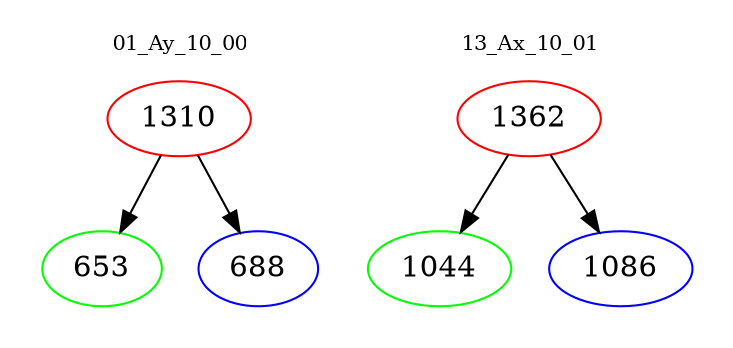 digraph{
subgraph cluster_0 {
color = white
label = "01_Ay_10_00";
fontsize=10;
T0_1310 [label="1310", color="red"]
T0_1310 -> T0_653 [color="black"]
T0_653 [label="653", color="green"]
T0_1310 -> T0_688 [color="black"]
T0_688 [label="688", color="blue"]
}
subgraph cluster_1 {
color = white
label = "13_Ax_10_01";
fontsize=10;
T1_1362 [label="1362", color="red"]
T1_1362 -> T1_1044 [color="black"]
T1_1044 [label="1044", color="green"]
T1_1362 -> T1_1086 [color="black"]
T1_1086 [label="1086", color="blue"]
}
}
